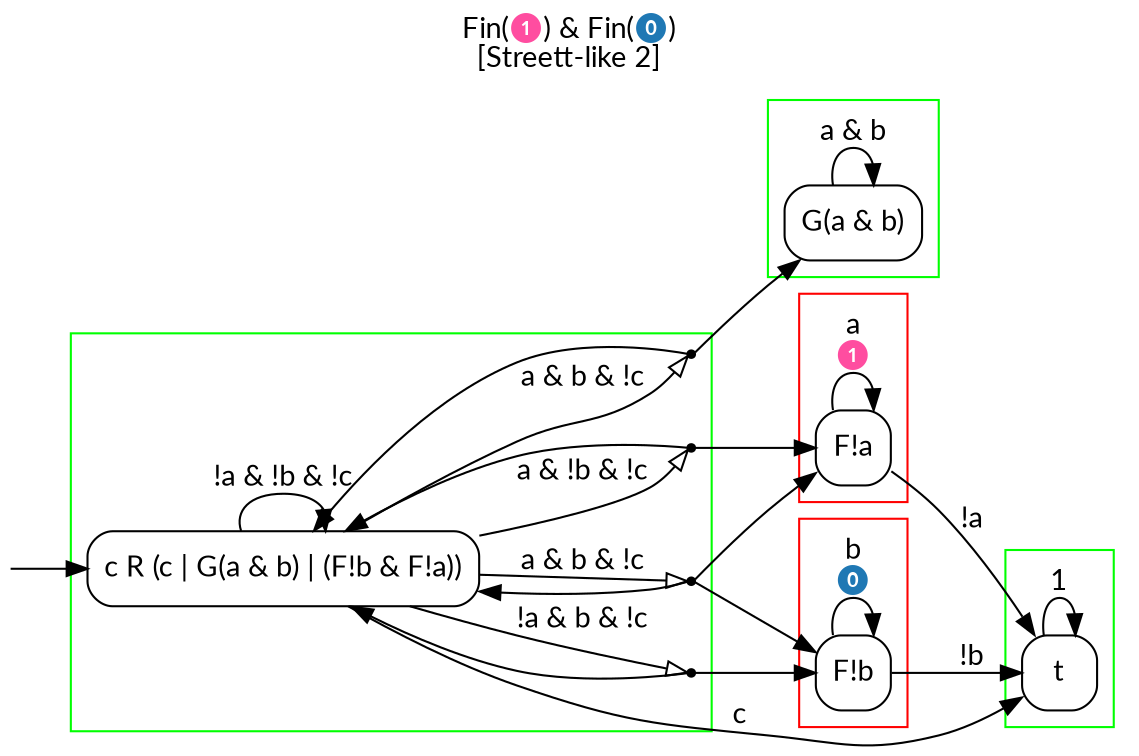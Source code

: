 digraph "SLAA for c R (c | G(a & b) | (F!b & F!a))" {
  rankdir=LR
  label=<Fin(<font color="#FF4DA0">❶</font>) &amp; Fin(<font color="#1F78B4">⓿</font>)<br/>[Streett-like 2]>
  labelloc="t"
  node [shape="box",style="rounded",width="0.5"]
  fontname="Lato"
  node [fontname="Lato"]
  edge [fontname="Lato"]
  I [label="", style=invis, width=0]
  I -> 0
  subgraph cluster_0 {
  color=green
  label=""
  4 [label=<t>]
  }
  subgraph cluster_1 {
  color=green
  label=""
  1 [label=<G(a &amp; b)>]
  }
  subgraph cluster_2 {
  color=red
  label=""
  2 [label=<F!a>]
  }
  subgraph cluster_3 {
  color=red
  label=""
  3 [label=<F!b>]
  }
  subgraph cluster_4 {
  color=green
  label=""
  0 [label=<c R (c | G(a &amp; b) | (F!b &amp; F!a))>]
  -1 [label=<>,shape=point,width=0.05,height=0.05]
  -4 [label=<>,shape=point,width=0.05,height=0.05]
  -7 [label=<>,shape=point,width=0.05,height=0.05]
  -10 [label=<>,shape=point,width=0.05,height=0.05]
  }
  0 -> 4 [label=<c>]
  0 -> 0 [label=<!a &amp; !b &amp; !c>]
  0 -> -1 [label=<a &amp; b &amp; !c>, arrowhead=onormal]
  -1 -> 0
  -1 -> 1
  0 -> -4 [label=<a &amp; !b &amp; !c>, arrowhead=onormal]
  -4 -> 0
  -4 -> 2
  0 -> -7 [label=<!a &amp; b &amp; !c>, arrowhead=onormal]
  -7 -> 0
  -7 -> 3
  0 -> -10 [label=<a &amp; b &amp; !c>, arrowhead=onormal]
  -10 -> 0
  -10 -> 2
  -10 -> 3
  1 -> 1 [label=<a &amp; b>]
  2 -> 4 [label=<!a>]
  2 -> 2 [label=<a<br/><font color="#FF4DA0">❶</font>>]
  3 -> 4 [label=<!b>]
  3 -> 3 [label=<b<br/><font color="#1F78B4">⓿</font>>]
  4 -> 4 [label=<1>]
}
